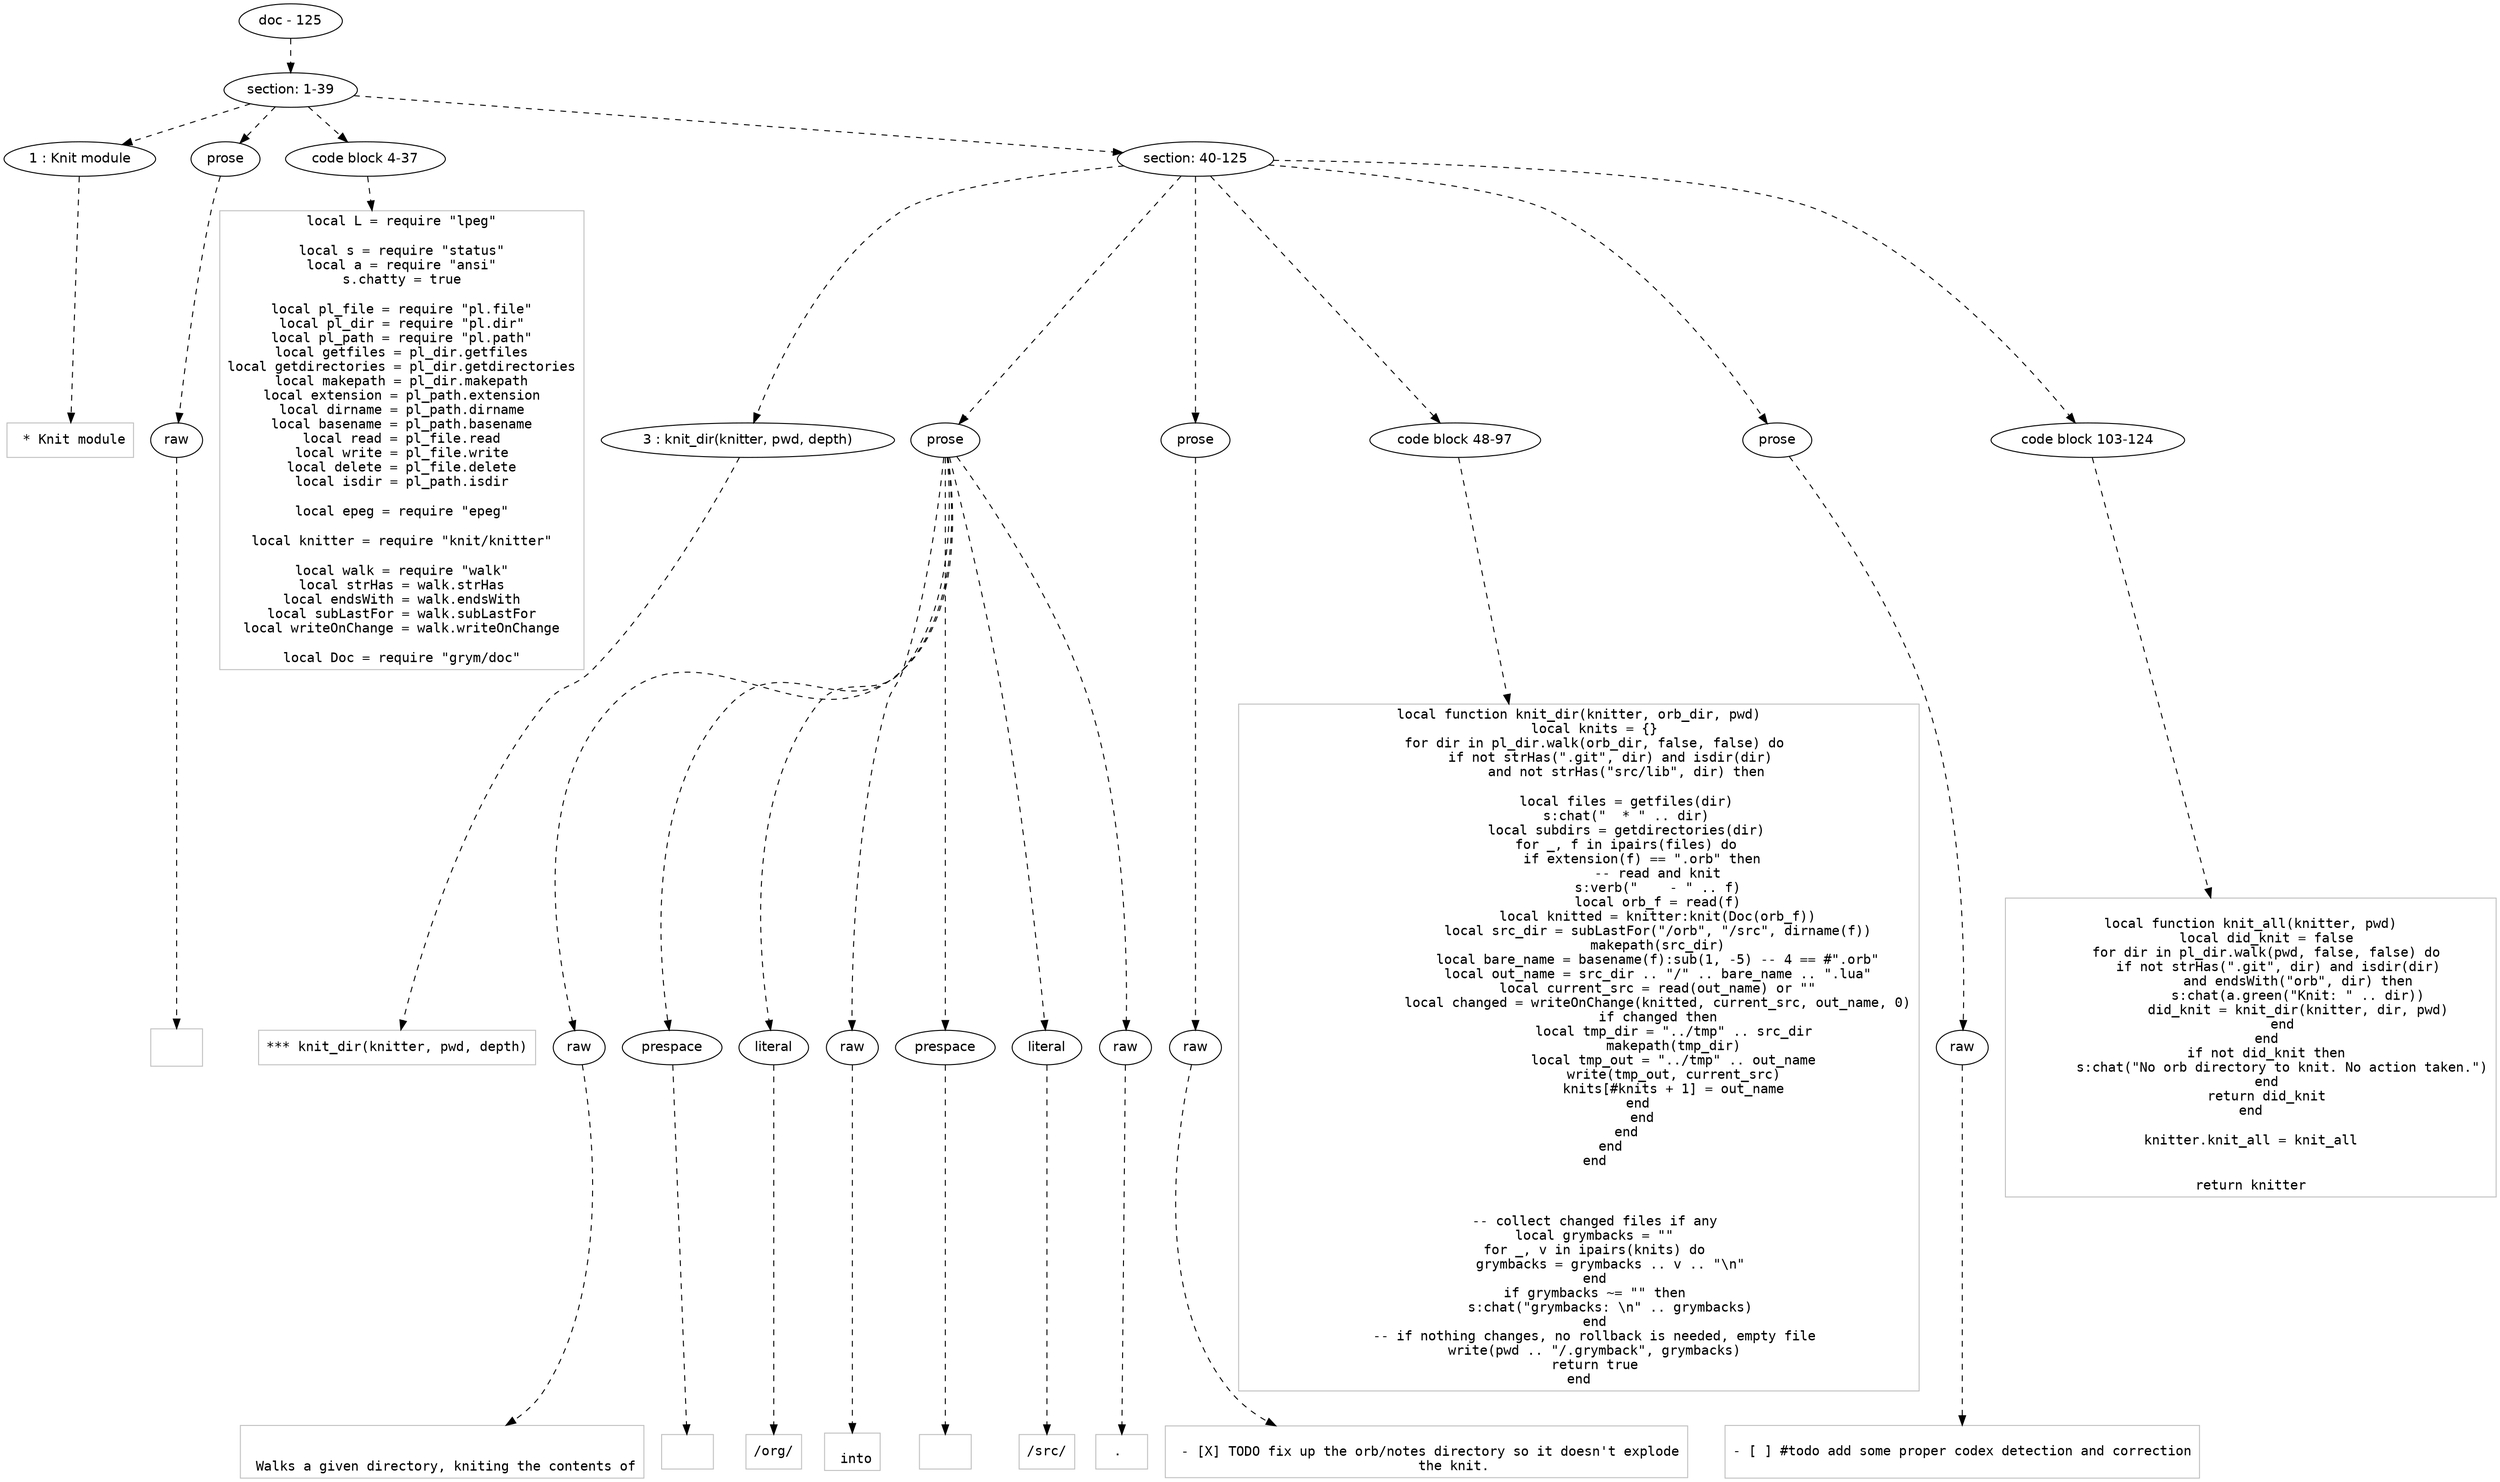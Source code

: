 digraph hierarchy {

node [fontname=Helvetica]
edge [style=dashed]

doc_0 [label="doc - 125"]


doc_0 -> { section_1}
{rank=same; section_1}

section_1 [label="section: 1-39"]


section_1 -> { header_2 prose_3 codeblock_4 section_5}
{rank=same; header_2 prose_3 codeblock_4 section_5}

header_2 [label="1 : Knit module"]

prose_3 [label="prose"]

codeblock_4 [label="code block 4-37"]

section_5 [label="section: 40-125"]


header_2 -> leaf_6
leaf_6  [color=Gray,shape=rectangle,fontname=Inconsolata,label=" * Knit module"]
prose_3 -> { raw_7}
{rank=same; raw_7}

raw_7 [label="raw"]


raw_7 -> leaf_8
leaf_8  [color=Gray,shape=rectangle,fontname=Inconsolata,label="
 
"]
codeblock_4 -> leaf_9
leaf_9  [color=Gray,shape=rectangle,fontname=Inconsolata,label="local L = require \"lpeg\"

local s = require \"status\"
local a = require \"ansi\"
s.chatty = true

local pl_file = require \"pl.file\"
local pl_dir = require \"pl.dir\"
local pl_path = require \"pl.path\"
local getfiles = pl_dir.getfiles
local getdirectories = pl_dir.getdirectories
local makepath = pl_dir.makepath
local extension = pl_path.extension
local dirname = pl_path.dirname
local basename = pl_path.basename
local read = pl_file.read
local write = pl_file.write
local delete = pl_file.delete
local isdir = pl_path.isdir

local epeg = require \"epeg\"

local knitter = require \"knit/knitter\"

local walk = require \"walk\"
local strHas = walk.strHas
local endsWith = walk.endsWith
local subLastFor = walk.subLastFor
local writeOnChange = walk.writeOnChange

local Doc = require \"grym/doc\"
"]
section_5 -> { header_10 prose_11 prose_12 codeblock_13 prose_14 codeblock_15}
{rank=same; header_10 prose_11 prose_12 codeblock_13 prose_14 codeblock_15}

header_10 [label="3 : knit_dir(knitter, pwd, depth)"]

prose_11 [label="prose"]

prose_12 [label="prose"]

codeblock_13 [label="code block 48-97"]

prose_14 [label="prose"]

codeblock_15 [label="code block 103-124"]


header_10 -> leaf_16
leaf_16  [color=Gray,shape=rectangle,fontname=Inconsolata,label="*** knit_dir(knitter, pwd, depth)"]
prose_11 -> { raw_17 prespace_18 literal_19 raw_20 prespace_21 literal_22 raw_23}
{rank=same; raw_17 prespace_18 literal_19 raw_20 prespace_21 literal_22 raw_23}

raw_17 [label="raw"]

prespace_18 [label="prespace"]

literal_19 [label="literal"]

raw_20 [label="raw"]

prespace_21 [label="prespace"]

literal_22 [label="literal"]

raw_23 [label="raw"]


raw_17 -> leaf_24
leaf_24  [color=Gray,shape=rectangle,fontname=Inconsolata,label="

 Walks a given directory, kniting the contents of"]
prespace_18 -> leaf_25
leaf_25  [color=Gray,shape=rectangle,fontname=Inconsolata,label=" "]
literal_19 -> leaf_26
leaf_26  [color=Gray,shape=rectangle,fontname=Inconsolata,label="/org/"]
raw_20 -> leaf_27
leaf_27  [color=Gray,shape=rectangle,fontname=Inconsolata,label="
 into"]
prespace_21 -> leaf_28
leaf_28  [color=Gray,shape=rectangle,fontname=Inconsolata,label=" "]
literal_22 -> leaf_29
leaf_29  [color=Gray,shape=rectangle,fontname=Inconsolata,label="/src/"]
raw_23 -> leaf_30
leaf_30  [color=Gray,shape=rectangle,fontname=Inconsolata,label=". 
"]
prose_12 -> { raw_31}
{rank=same; raw_31}

raw_31 [label="raw"]


raw_31 -> leaf_32
leaf_32  [color=Gray,shape=rectangle,fontname=Inconsolata,label="
 - [X] TODO fix up the orb/notes directory so it doesn't explode
       the knit.
"]
codeblock_13 -> leaf_33
leaf_33  [color=Gray,shape=rectangle,fontname=Inconsolata,label="local function knit_dir(knitter, orb_dir, pwd)
    local knits = {}
    for dir in pl_dir.walk(orb_dir, false, false) do
        if not strHas(\".git\", dir) and isdir(dir)
            and not strHas(\"src/lib\", dir) then

            local files = getfiles(dir)
            s:chat(\"  * \" .. dir)
            local subdirs = getdirectories(dir)
            for _, f in ipairs(files) do
                if extension(f) == \".orb\" then
                    -- read and knit
                    s:verb(\"    - \" .. f)
                    local orb_f = read(f)
                    local knitted = knitter:knit(Doc(orb_f))
                    local src_dir = subLastFor(\"/orb\", \"/src\", dirname(f))
                    makepath(src_dir)
                    local bare_name = basename(f):sub(1, -5) -- 4 == #\".orb\"
                    local out_name = src_dir .. \"/\" .. bare_name .. \".lua\"
                    local current_src = read(out_name) or \"\"
                    local changed = writeOnChange(knitted, current_src, out_name, 0)
                    if changed then
                        local tmp_dir = \"../tmp\" .. src_dir
                        makepath(tmp_dir)
                        local tmp_out = \"../tmp\" .. out_name
                        write(tmp_out, current_src)
                        knits[#knits + 1] = out_name
                    end     
                end
            end
        end
    end



    -- collect changed files if any
    local grymbacks = \"\"
    for _, v in ipairs(knits) do
        grymbacks = grymbacks .. v .. \"\\n\"
    end
    if grymbacks ~= \"\" then
        s:chat(\"grymbacks: \\n\" .. grymbacks)
    end
    -- if nothing changes, no rollback is needed, empty file
    write(pwd .. \"/.grymback\", grymbacks)
    return true
end
"]
prose_14 -> { raw_34}
{rank=same; raw_34}

raw_34 [label="raw"]


raw_34 -> leaf_35
leaf_35  [color=Gray,shape=rectangle,fontname=Inconsolata,label="
- [ ] #todo add some proper codex detection and correction

"]
codeblock_15 -> leaf_36
leaf_36  [color=Gray,shape=rectangle,fontname=Inconsolata,label="
local function knit_all(knitter, pwd)
    local did_knit = false
    for dir in pl_dir.walk(pwd, false, false) do
        if not strHas(\".git\", dir) and isdir(dir) 
            and endsWith(\"orb\", dir) then
            s:chat(a.green(\"Knit: \" .. dir))
            did_knit = knit_dir(knitter, dir, pwd)
        end
    end
    if not did_knit then
        s:chat(\"No orb directory to knit. No action taken.\")
    end
    return did_knit
end

knitter.knit_all = knit_all


return knitter"]

}
